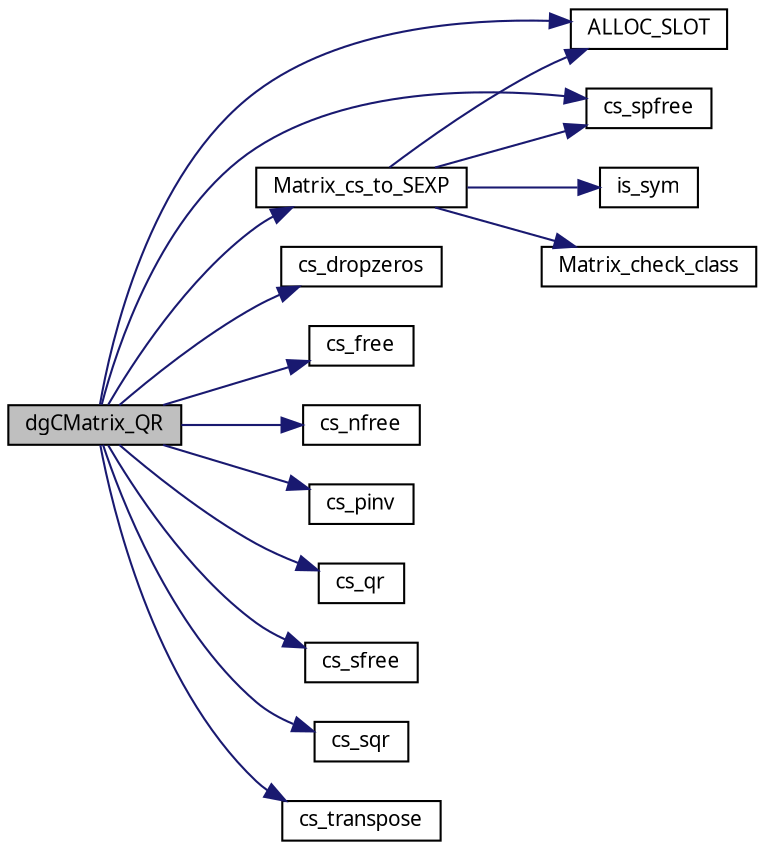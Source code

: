 digraph G
{
  edge [fontname="FreeSans.ttf",fontsize=10,labelfontname="FreeSans.ttf",labelfontsize=10];
  node [fontname="FreeSans.ttf",fontsize=10,shape=record];
  rankdir=LR;
  Node1 [label="dgCMatrix_QR",height=0.2,width=0.4,color="black", fillcolor="grey75", style="filled" fontcolor="black"];
  Node1 -> Node2 [color="midnightblue",fontsize=10,style="solid",fontname="FreeSans.ttf"];
  Node2 [label="ALLOC_SLOT",height=0.2,width=0.4,color="black", fillcolor="white", style="filled",URL="$Mutils_8h.html#f7f59236ca18ab52131cf71f4a7b0786",tooltip="Allocate an SEXP of given type and length, assign it as slot nm in the object, and..."];
  Node1 -> Node3 [color="midnightblue",fontsize=10,style="solid",fontname="FreeSans.ttf"];
  Node3 [label="cs_dropzeros",height=0.2,width=0.4,color="black", fillcolor="white", style="filled",URL="$cs_8c.html#50c30e47141ef37dbb4b342e1b4ba924"];
  Node1 -> Node4 [color="midnightblue",fontsize=10,style="solid",fontname="FreeSans.ttf"];
  Node4 [label="cs_free",height=0.2,width=0.4,color="black", fillcolor="white", style="filled",URL="$cs_8c.html#78c1d1194aacc65212bb0d2b03643ac7"];
  Node1 -> Node5 [color="midnightblue",fontsize=10,style="solid",fontname="FreeSans.ttf"];
  Node5 [label="cs_nfree",height=0.2,width=0.4,color="black", fillcolor="white", style="filled",URL="$cs_8c.html#f2e6d75dfc24a842fdbce3aa510dc4bc"];
  Node1 -> Node6 [color="midnightblue",fontsize=10,style="solid",fontname="FreeSans.ttf"];
  Node6 [label="cs_pinv",height=0.2,width=0.4,color="black", fillcolor="white", style="filled",URL="$cs_8c.html#4ddf83c074fafd1120be9fbbfa4a29f9"];
  Node1 -> Node7 [color="midnightblue",fontsize=10,style="solid",fontname="FreeSans.ttf"];
  Node7 [label="cs_qr",height=0.2,width=0.4,color="black", fillcolor="white", style="filled",URL="$cs_8c.html#767dc90c22d90fe898f72c2da0d98c03"];
  Node1 -> Node8 [color="midnightblue",fontsize=10,style="solid",fontname="FreeSans.ttf"];
  Node8 [label="cs_sfree",height=0.2,width=0.4,color="black", fillcolor="white", style="filled",URL="$cs_8c.html#ce766075ef439ad6e4347f6b076eb4b7"];
  Node1 -> Node9 [color="midnightblue",fontsize=10,style="solid",fontname="FreeSans.ttf"];
  Node9 [label="cs_spfree",height=0.2,width=0.4,color="black", fillcolor="white", style="filled",URL="$cs_8c.html#6d705e404a7831ccf01bc0ea064215b9"];
  Node1 -> Node10 [color="midnightblue",fontsize=10,style="solid",fontname="FreeSans.ttf"];
  Node10 [label="cs_sqr",height=0.2,width=0.4,color="black", fillcolor="white", style="filled",URL="$cs_8c.html#31db4da8e996966094f83c7601dc08ff"];
  Node1 -> Node11 [color="midnightblue",fontsize=10,style="solid",fontname="FreeSans.ttf"];
  Node11 [label="cs_transpose",height=0.2,width=0.4,color="black", fillcolor="white", style="filled",URL="$cs_8c.html#090225477a18abe5f8d5ab26e4efaf3a"];
  Node1 -> Node12 [color="midnightblue",fontsize=10,style="solid",fontname="FreeSans.ttf"];
  Node12 [label="Matrix_cs_to_SEXP",height=0.2,width=0.4,color="black", fillcolor="white", style="filled",URL="$cs__utils_8c.html#e53880c709c9977b041217226c202deb",tooltip="Copy the contents of a to an appropriate CsparseMatrix object and, optionally, free..."];
  Node12 -> Node2 [color="midnightblue",fontsize=10,style="solid",fontname="FreeSans.ttf"];
  Node12 -> Node9 [color="midnightblue",fontsize=10,style="solid",fontname="FreeSans.ttf"];
  Node12 -> Node13 [color="midnightblue",fontsize=10,style="solid",fontname="FreeSans.ttf"];
  Node13 [label="is_sym",height=0.2,width=0.4,color="black", fillcolor="white", style="filled",URL="$cs__utils_8c.html#0b2592041f5b822459b7052a451c07a5"];
  Node12 -> Node14 [color="midnightblue",fontsize=10,style="solid",fontname="FreeSans.ttf"];
  Node14 [label="Matrix_check_class",height=0.2,width=0.4,color="black", fillcolor="white", style="filled",URL="$Mutils_8h.html#2206f293e563a99c83fa8480b7e26912",tooltip="Return the 0-based index of a string match in a vector of strings terminated by an..."];
}
